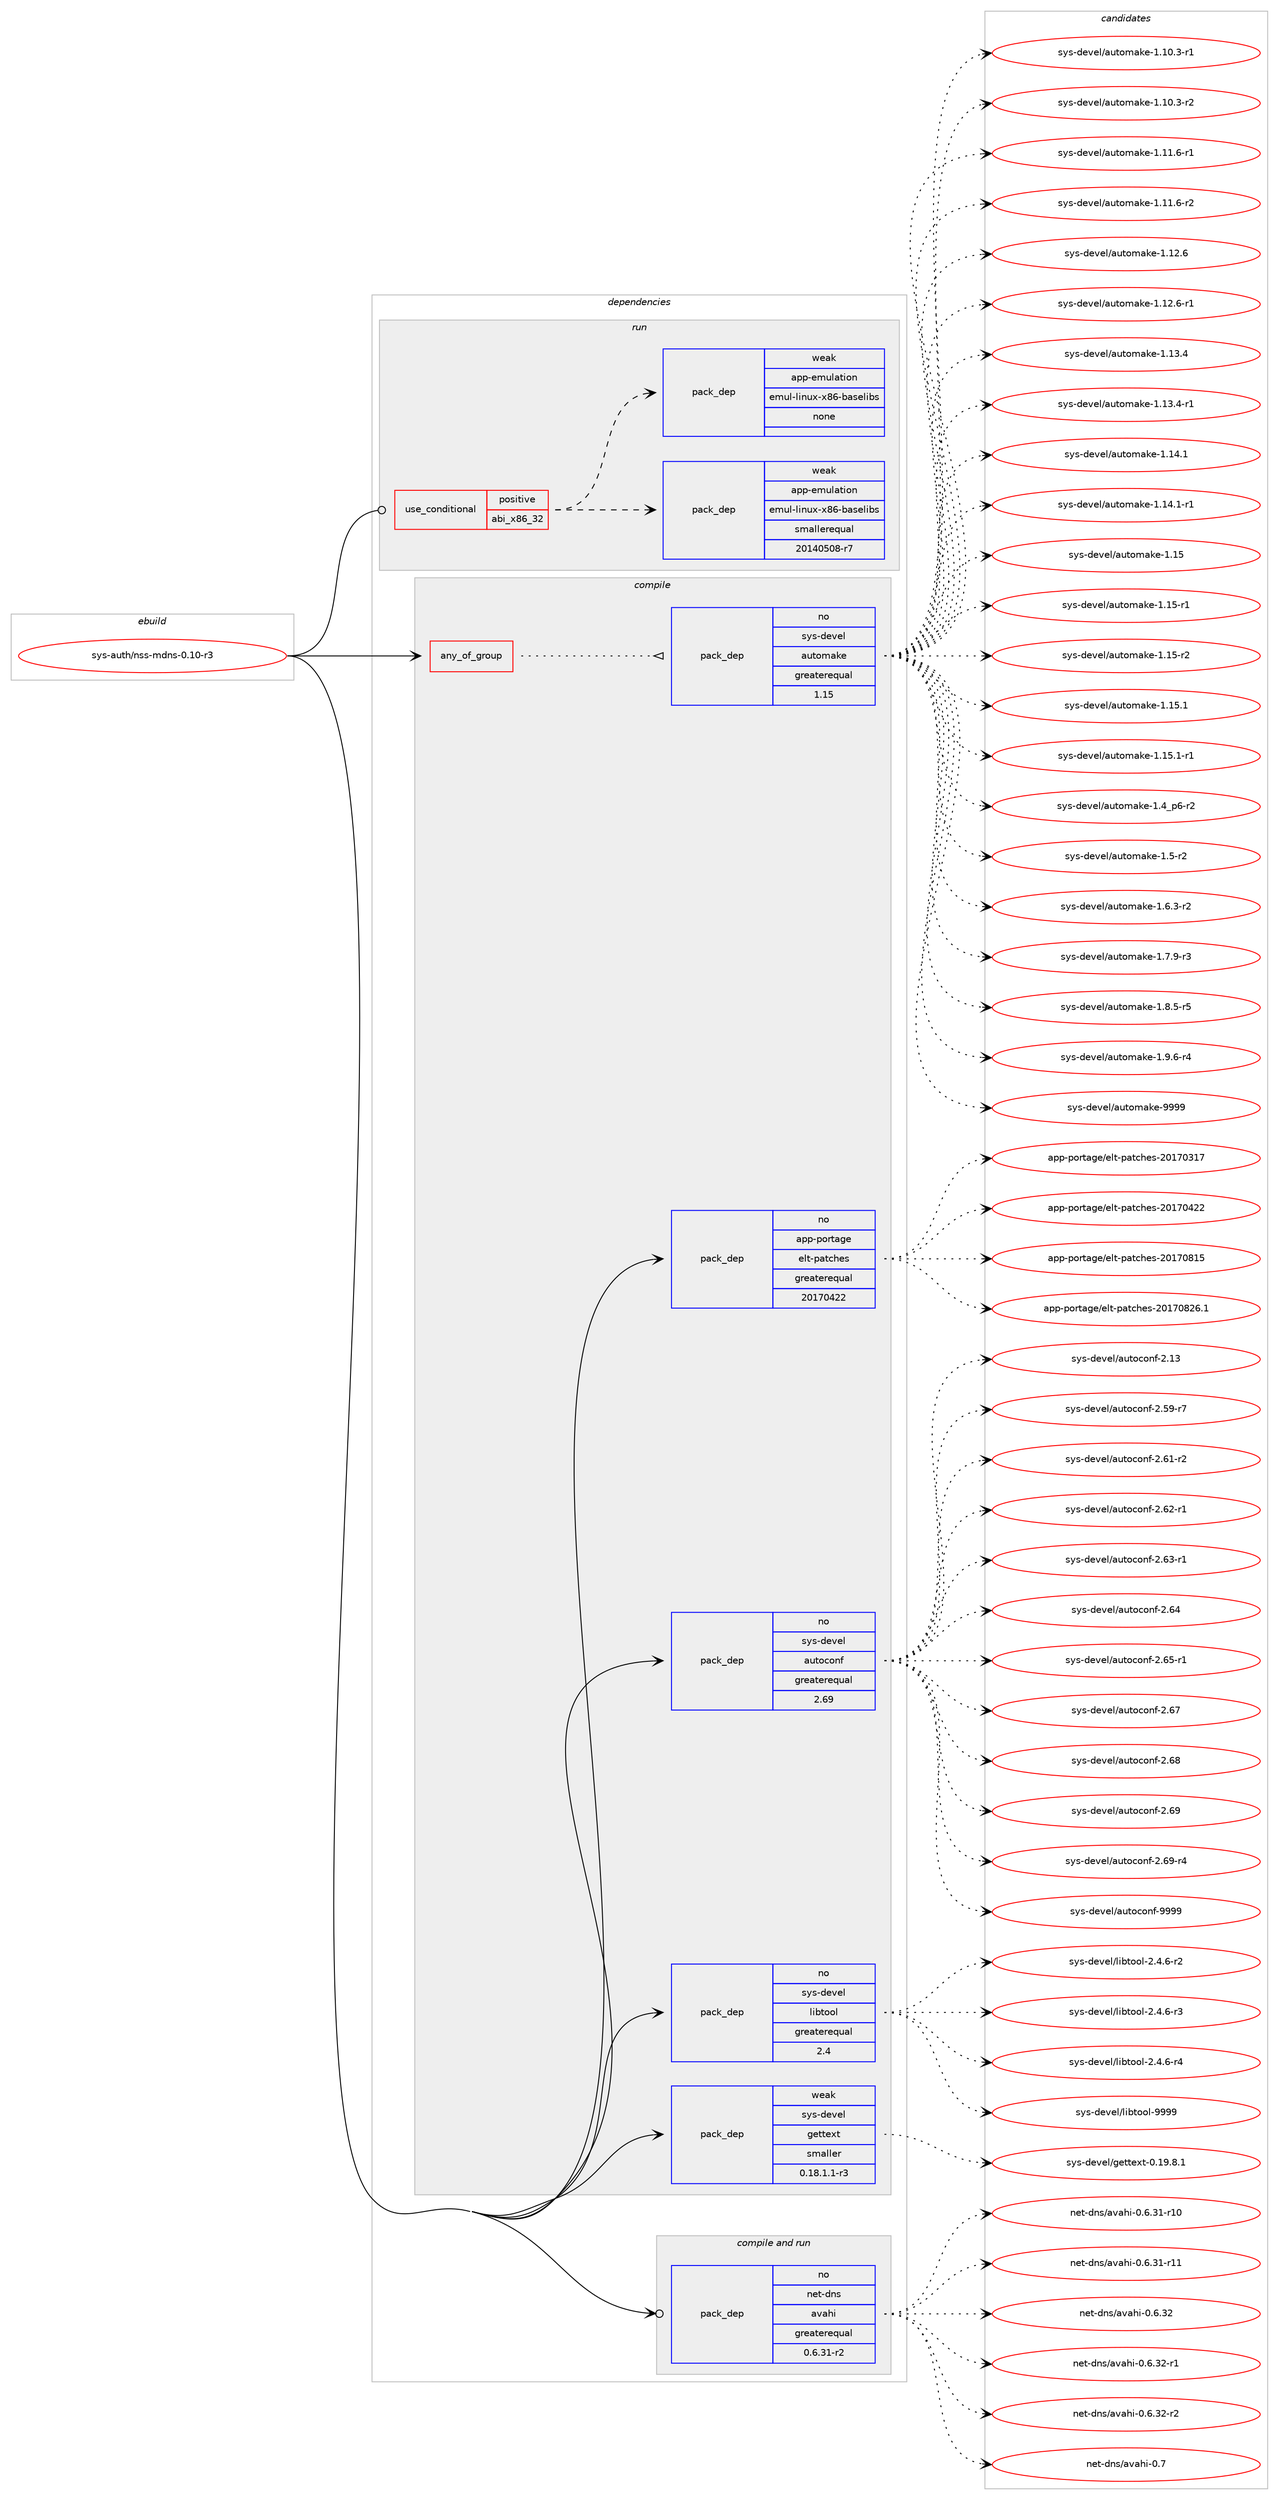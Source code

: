 digraph prolog {

# *************
# Graph options
# *************

newrank=true;
concentrate=true;
compound=true;
graph [rankdir=LR,fontname=Helvetica,fontsize=10,ranksep=1.5];#, ranksep=2.5, nodesep=0.2];
edge  [arrowhead=vee];
node  [fontname=Helvetica,fontsize=10];

# **********
# The ebuild
# **********

subgraph cluster_leftcol {
color=gray;
rank=same;
label=<<i>ebuild</i>>;
id [label="sys-auth/nss-mdns-0.10-r3", color=red, width=4, href="../sys-auth/nss-mdns-0.10-r3.svg"];
}

# ****************
# The dependencies
# ****************

subgraph cluster_midcol {
color=gray;
label=<<i>dependencies</i>>;
subgraph cluster_compile {
fillcolor="#eeeeee";
style=filled;
label=<<i>compile</i>>;
subgraph any7968 {
dependency474869 [label=<<TABLE BORDER="0" CELLBORDER="1" CELLSPACING="0" CELLPADDING="4"><TR><TD CELLPADDING="10">any_of_group</TD></TR></TABLE>>, shape=none, color=red];subgraph pack352217 {
dependency474870 [label=<<TABLE BORDER="0" CELLBORDER="1" CELLSPACING="0" CELLPADDING="4" WIDTH="220"><TR><TD ROWSPAN="6" CELLPADDING="30">pack_dep</TD></TR><TR><TD WIDTH="110">no</TD></TR><TR><TD>sys-devel</TD></TR><TR><TD>automake</TD></TR><TR><TD>greaterequal</TD></TR><TR><TD>1.15</TD></TR></TABLE>>, shape=none, color=blue];
}
dependency474869:e -> dependency474870:w [weight=20,style="dotted",arrowhead="oinv"];
}
id:e -> dependency474869:w [weight=20,style="solid",arrowhead="vee"];
subgraph pack352218 {
dependency474871 [label=<<TABLE BORDER="0" CELLBORDER="1" CELLSPACING="0" CELLPADDING="4" WIDTH="220"><TR><TD ROWSPAN="6" CELLPADDING="30">pack_dep</TD></TR><TR><TD WIDTH="110">no</TD></TR><TR><TD>app-portage</TD></TR><TR><TD>elt-patches</TD></TR><TR><TD>greaterequal</TD></TR><TR><TD>20170422</TD></TR></TABLE>>, shape=none, color=blue];
}
id:e -> dependency474871:w [weight=20,style="solid",arrowhead="vee"];
subgraph pack352219 {
dependency474872 [label=<<TABLE BORDER="0" CELLBORDER="1" CELLSPACING="0" CELLPADDING="4" WIDTH="220"><TR><TD ROWSPAN="6" CELLPADDING="30">pack_dep</TD></TR><TR><TD WIDTH="110">no</TD></TR><TR><TD>sys-devel</TD></TR><TR><TD>autoconf</TD></TR><TR><TD>greaterequal</TD></TR><TR><TD>2.69</TD></TR></TABLE>>, shape=none, color=blue];
}
id:e -> dependency474872:w [weight=20,style="solid",arrowhead="vee"];
subgraph pack352220 {
dependency474873 [label=<<TABLE BORDER="0" CELLBORDER="1" CELLSPACING="0" CELLPADDING="4" WIDTH="220"><TR><TD ROWSPAN="6" CELLPADDING="30">pack_dep</TD></TR><TR><TD WIDTH="110">no</TD></TR><TR><TD>sys-devel</TD></TR><TR><TD>libtool</TD></TR><TR><TD>greaterequal</TD></TR><TR><TD>2.4</TD></TR></TABLE>>, shape=none, color=blue];
}
id:e -> dependency474873:w [weight=20,style="solid",arrowhead="vee"];
subgraph pack352221 {
dependency474874 [label=<<TABLE BORDER="0" CELLBORDER="1" CELLSPACING="0" CELLPADDING="4" WIDTH="220"><TR><TD ROWSPAN="6" CELLPADDING="30">pack_dep</TD></TR><TR><TD WIDTH="110">weak</TD></TR><TR><TD>sys-devel</TD></TR><TR><TD>gettext</TD></TR><TR><TD>smaller</TD></TR><TR><TD>0.18.1.1-r3</TD></TR></TABLE>>, shape=none, color=blue];
}
id:e -> dependency474874:w [weight=20,style="solid",arrowhead="vee"];
}
subgraph cluster_compileandrun {
fillcolor="#eeeeee";
style=filled;
label=<<i>compile and run</i>>;
subgraph pack352222 {
dependency474875 [label=<<TABLE BORDER="0" CELLBORDER="1" CELLSPACING="0" CELLPADDING="4" WIDTH="220"><TR><TD ROWSPAN="6" CELLPADDING="30">pack_dep</TD></TR><TR><TD WIDTH="110">no</TD></TR><TR><TD>net-dns</TD></TR><TR><TD>avahi</TD></TR><TR><TD>greaterequal</TD></TR><TR><TD>0.6.31-r2</TD></TR></TABLE>>, shape=none, color=blue];
}
id:e -> dependency474875:w [weight=20,style="solid",arrowhead="odotvee"];
}
subgraph cluster_run {
fillcolor="#eeeeee";
style=filled;
label=<<i>run</i>>;
subgraph cond114414 {
dependency474876 [label=<<TABLE BORDER="0" CELLBORDER="1" CELLSPACING="0" CELLPADDING="4"><TR><TD ROWSPAN="3" CELLPADDING="10">use_conditional</TD></TR><TR><TD>positive</TD></TR><TR><TD>abi_x86_32</TD></TR></TABLE>>, shape=none, color=red];
subgraph pack352223 {
dependency474877 [label=<<TABLE BORDER="0" CELLBORDER="1" CELLSPACING="0" CELLPADDING="4" WIDTH="220"><TR><TD ROWSPAN="6" CELLPADDING="30">pack_dep</TD></TR><TR><TD WIDTH="110">weak</TD></TR><TR><TD>app-emulation</TD></TR><TR><TD>emul-linux-x86-baselibs</TD></TR><TR><TD>smallerequal</TD></TR><TR><TD>20140508-r7</TD></TR></TABLE>>, shape=none, color=blue];
}
dependency474876:e -> dependency474877:w [weight=20,style="dashed",arrowhead="vee"];
subgraph pack352224 {
dependency474878 [label=<<TABLE BORDER="0" CELLBORDER="1" CELLSPACING="0" CELLPADDING="4" WIDTH="220"><TR><TD ROWSPAN="6" CELLPADDING="30">pack_dep</TD></TR><TR><TD WIDTH="110">weak</TD></TR><TR><TD>app-emulation</TD></TR><TR><TD>emul-linux-x86-baselibs</TD></TR><TR><TD>none</TD></TR><TR><TD></TD></TR></TABLE>>, shape=none, color=blue];
}
dependency474876:e -> dependency474878:w [weight=20,style="dashed",arrowhead="vee"];
}
id:e -> dependency474876:w [weight=20,style="solid",arrowhead="odot"];
}
}

# **************
# The candidates
# **************

subgraph cluster_choices {
rank=same;
color=gray;
label=<<i>candidates</i>>;

subgraph choice352217 {
color=black;
nodesep=1;
choice11512111545100101118101108479711711611110997107101454946494846514511449 [label="sys-devel/automake-1.10.3-r1", color=red, width=4,href="../sys-devel/automake-1.10.3-r1.svg"];
choice11512111545100101118101108479711711611110997107101454946494846514511450 [label="sys-devel/automake-1.10.3-r2", color=red, width=4,href="../sys-devel/automake-1.10.3-r2.svg"];
choice11512111545100101118101108479711711611110997107101454946494946544511449 [label="sys-devel/automake-1.11.6-r1", color=red, width=4,href="../sys-devel/automake-1.11.6-r1.svg"];
choice11512111545100101118101108479711711611110997107101454946494946544511450 [label="sys-devel/automake-1.11.6-r2", color=red, width=4,href="../sys-devel/automake-1.11.6-r2.svg"];
choice1151211154510010111810110847971171161111099710710145494649504654 [label="sys-devel/automake-1.12.6", color=red, width=4,href="../sys-devel/automake-1.12.6.svg"];
choice11512111545100101118101108479711711611110997107101454946495046544511449 [label="sys-devel/automake-1.12.6-r1", color=red, width=4,href="../sys-devel/automake-1.12.6-r1.svg"];
choice1151211154510010111810110847971171161111099710710145494649514652 [label="sys-devel/automake-1.13.4", color=red, width=4,href="../sys-devel/automake-1.13.4.svg"];
choice11512111545100101118101108479711711611110997107101454946495146524511449 [label="sys-devel/automake-1.13.4-r1", color=red, width=4,href="../sys-devel/automake-1.13.4-r1.svg"];
choice1151211154510010111810110847971171161111099710710145494649524649 [label="sys-devel/automake-1.14.1", color=red, width=4,href="../sys-devel/automake-1.14.1.svg"];
choice11512111545100101118101108479711711611110997107101454946495246494511449 [label="sys-devel/automake-1.14.1-r1", color=red, width=4,href="../sys-devel/automake-1.14.1-r1.svg"];
choice115121115451001011181011084797117116111109971071014549464953 [label="sys-devel/automake-1.15", color=red, width=4,href="../sys-devel/automake-1.15.svg"];
choice1151211154510010111810110847971171161111099710710145494649534511449 [label="sys-devel/automake-1.15-r1", color=red, width=4,href="../sys-devel/automake-1.15-r1.svg"];
choice1151211154510010111810110847971171161111099710710145494649534511450 [label="sys-devel/automake-1.15-r2", color=red, width=4,href="../sys-devel/automake-1.15-r2.svg"];
choice1151211154510010111810110847971171161111099710710145494649534649 [label="sys-devel/automake-1.15.1", color=red, width=4,href="../sys-devel/automake-1.15.1.svg"];
choice11512111545100101118101108479711711611110997107101454946495346494511449 [label="sys-devel/automake-1.15.1-r1", color=red, width=4,href="../sys-devel/automake-1.15.1-r1.svg"];
choice115121115451001011181011084797117116111109971071014549465295112544511450 [label="sys-devel/automake-1.4_p6-r2", color=red, width=4,href="../sys-devel/automake-1.4_p6-r2.svg"];
choice11512111545100101118101108479711711611110997107101454946534511450 [label="sys-devel/automake-1.5-r2", color=red, width=4,href="../sys-devel/automake-1.5-r2.svg"];
choice115121115451001011181011084797117116111109971071014549465446514511450 [label="sys-devel/automake-1.6.3-r2", color=red, width=4,href="../sys-devel/automake-1.6.3-r2.svg"];
choice115121115451001011181011084797117116111109971071014549465546574511451 [label="sys-devel/automake-1.7.9-r3", color=red, width=4,href="../sys-devel/automake-1.7.9-r3.svg"];
choice115121115451001011181011084797117116111109971071014549465646534511453 [label="sys-devel/automake-1.8.5-r5", color=red, width=4,href="../sys-devel/automake-1.8.5-r5.svg"];
choice115121115451001011181011084797117116111109971071014549465746544511452 [label="sys-devel/automake-1.9.6-r4", color=red, width=4,href="../sys-devel/automake-1.9.6-r4.svg"];
choice115121115451001011181011084797117116111109971071014557575757 [label="sys-devel/automake-9999", color=red, width=4,href="../sys-devel/automake-9999.svg"];
dependency474870:e -> choice11512111545100101118101108479711711611110997107101454946494846514511449:w [style=dotted,weight="100"];
dependency474870:e -> choice11512111545100101118101108479711711611110997107101454946494846514511450:w [style=dotted,weight="100"];
dependency474870:e -> choice11512111545100101118101108479711711611110997107101454946494946544511449:w [style=dotted,weight="100"];
dependency474870:e -> choice11512111545100101118101108479711711611110997107101454946494946544511450:w [style=dotted,weight="100"];
dependency474870:e -> choice1151211154510010111810110847971171161111099710710145494649504654:w [style=dotted,weight="100"];
dependency474870:e -> choice11512111545100101118101108479711711611110997107101454946495046544511449:w [style=dotted,weight="100"];
dependency474870:e -> choice1151211154510010111810110847971171161111099710710145494649514652:w [style=dotted,weight="100"];
dependency474870:e -> choice11512111545100101118101108479711711611110997107101454946495146524511449:w [style=dotted,weight="100"];
dependency474870:e -> choice1151211154510010111810110847971171161111099710710145494649524649:w [style=dotted,weight="100"];
dependency474870:e -> choice11512111545100101118101108479711711611110997107101454946495246494511449:w [style=dotted,weight="100"];
dependency474870:e -> choice115121115451001011181011084797117116111109971071014549464953:w [style=dotted,weight="100"];
dependency474870:e -> choice1151211154510010111810110847971171161111099710710145494649534511449:w [style=dotted,weight="100"];
dependency474870:e -> choice1151211154510010111810110847971171161111099710710145494649534511450:w [style=dotted,weight="100"];
dependency474870:e -> choice1151211154510010111810110847971171161111099710710145494649534649:w [style=dotted,weight="100"];
dependency474870:e -> choice11512111545100101118101108479711711611110997107101454946495346494511449:w [style=dotted,weight="100"];
dependency474870:e -> choice115121115451001011181011084797117116111109971071014549465295112544511450:w [style=dotted,weight="100"];
dependency474870:e -> choice11512111545100101118101108479711711611110997107101454946534511450:w [style=dotted,weight="100"];
dependency474870:e -> choice115121115451001011181011084797117116111109971071014549465446514511450:w [style=dotted,weight="100"];
dependency474870:e -> choice115121115451001011181011084797117116111109971071014549465546574511451:w [style=dotted,weight="100"];
dependency474870:e -> choice115121115451001011181011084797117116111109971071014549465646534511453:w [style=dotted,weight="100"];
dependency474870:e -> choice115121115451001011181011084797117116111109971071014549465746544511452:w [style=dotted,weight="100"];
dependency474870:e -> choice115121115451001011181011084797117116111109971071014557575757:w [style=dotted,weight="100"];
}
subgraph choice352218 {
color=black;
nodesep=1;
choice97112112451121111141169710310147101108116451129711699104101115455048495548514955 [label="app-portage/elt-patches-20170317", color=red, width=4,href="../app-portage/elt-patches-20170317.svg"];
choice97112112451121111141169710310147101108116451129711699104101115455048495548525050 [label="app-portage/elt-patches-20170422", color=red, width=4,href="../app-portage/elt-patches-20170422.svg"];
choice97112112451121111141169710310147101108116451129711699104101115455048495548564953 [label="app-portage/elt-patches-20170815", color=red, width=4,href="../app-portage/elt-patches-20170815.svg"];
choice971121124511211111411697103101471011081164511297116991041011154550484955485650544649 [label="app-portage/elt-patches-20170826.1", color=red, width=4,href="../app-portage/elt-patches-20170826.1.svg"];
dependency474871:e -> choice97112112451121111141169710310147101108116451129711699104101115455048495548514955:w [style=dotted,weight="100"];
dependency474871:e -> choice97112112451121111141169710310147101108116451129711699104101115455048495548525050:w [style=dotted,weight="100"];
dependency474871:e -> choice97112112451121111141169710310147101108116451129711699104101115455048495548564953:w [style=dotted,weight="100"];
dependency474871:e -> choice971121124511211111411697103101471011081164511297116991041011154550484955485650544649:w [style=dotted,weight="100"];
}
subgraph choice352219 {
color=black;
nodesep=1;
choice115121115451001011181011084797117116111991111101024550464951 [label="sys-devel/autoconf-2.13", color=red, width=4,href="../sys-devel/autoconf-2.13.svg"];
choice1151211154510010111810110847971171161119911111010245504653574511455 [label="sys-devel/autoconf-2.59-r7", color=red, width=4,href="../sys-devel/autoconf-2.59-r7.svg"];
choice1151211154510010111810110847971171161119911111010245504654494511450 [label="sys-devel/autoconf-2.61-r2", color=red, width=4,href="../sys-devel/autoconf-2.61-r2.svg"];
choice1151211154510010111810110847971171161119911111010245504654504511449 [label="sys-devel/autoconf-2.62-r1", color=red, width=4,href="../sys-devel/autoconf-2.62-r1.svg"];
choice1151211154510010111810110847971171161119911111010245504654514511449 [label="sys-devel/autoconf-2.63-r1", color=red, width=4,href="../sys-devel/autoconf-2.63-r1.svg"];
choice115121115451001011181011084797117116111991111101024550465452 [label="sys-devel/autoconf-2.64", color=red, width=4,href="../sys-devel/autoconf-2.64.svg"];
choice1151211154510010111810110847971171161119911111010245504654534511449 [label="sys-devel/autoconf-2.65-r1", color=red, width=4,href="../sys-devel/autoconf-2.65-r1.svg"];
choice115121115451001011181011084797117116111991111101024550465455 [label="sys-devel/autoconf-2.67", color=red, width=4,href="../sys-devel/autoconf-2.67.svg"];
choice115121115451001011181011084797117116111991111101024550465456 [label="sys-devel/autoconf-2.68", color=red, width=4,href="../sys-devel/autoconf-2.68.svg"];
choice115121115451001011181011084797117116111991111101024550465457 [label="sys-devel/autoconf-2.69", color=red, width=4,href="../sys-devel/autoconf-2.69.svg"];
choice1151211154510010111810110847971171161119911111010245504654574511452 [label="sys-devel/autoconf-2.69-r4", color=red, width=4,href="../sys-devel/autoconf-2.69-r4.svg"];
choice115121115451001011181011084797117116111991111101024557575757 [label="sys-devel/autoconf-9999", color=red, width=4,href="../sys-devel/autoconf-9999.svg"];
dependency474872:e -> choice115121115451001011181011084797117116111991111101024550464951:w [style=dotted,weight="100"];
dependency474872:e -> choice1151211154510010111810110847971171161119911111010245504653574511455:w [style=dotted,weight="100"];
dependency474872:e -> choice1151211154510010111810110847971171161119911111010245504654494511450:w [style=dotted,weight="100"];
dependency474872:e -> choice1151211154510010111810110847971171161119911111010245504654504511449:w [style=dotted,weight="100"];
dependency474872:e -> choice1151211154510010111810110847971171161119911111010245504654514511449:w [style=dotted,weight="100"];
dependency474872:e -> choice115121115451001011181011084797117116111991111101024550465452:w [style=dotted,weight="100"];
dependency474872:e -> choice1151211154510010111810110847971171161119911111010245504654534511449:w [style=dotted,weight="100"];
dependency474872:e -> choice115121115451001011181011084797117116111991111101024550465455:w [style=dotted,weight="100"];
dependency474872:e -> choice115121115451001011181011084797117116111991111101024550465456:w [style=dotted,weight="100"];
dependency474872:e -> choice115121115451001011181011084797117116111991111101024550465457:w [style=dotted,weight="100"];
dependency474872:e -> choice1151211154510010111810110847971171161119911111010245504654574511452:w [style=dotted,weight="100"];
dependency474872:e -> choice115121115451001011181011084797117116111991111101024557575757:w [style=dotted,weight="100"];
}
subgraph choice352220 {
color=black;
nodesep=1;
choice1151211154510010111810110847108105981161111111084550465246544511450 [label="sys-devel/libtool-2.4.6-r2", color=red, width=4,href="../sys-devel/libtool-2.4.6-r2.svg"];
choice1151211154510010111810110847108105981161111111084550465246544511451 [label="sys-devel/libtool-2.4.6-r3", color=red, width=4,href="../sys-devel/libtool-2.4.6-r3.svg"];
choice1151211154510010111810110847108105981161111111084550465246544511452 [label="sys-devel/libtool-2.4.6-r4", color=red, width=4,href="../sys-devel/libtool-2.4.6-r4.svg"];
choice1151211154510010111810110847108105981161111111084557575757 [label="sys-devel/libtool-9999", color=red, width=4,href="../sys-devel/libtool-9999.svg"];
dependency474873:e -> choice1151211154510010111810110847108105981161111111084550465246544511450:w [style=dotted,weight="100"];
dependency474873:e -> choice1151211154510010111810110847108105981161111111084550465246544511451:w [style=dotted,weight="100"];
dependency474873:e -> choice1151211154510010111810110847108105981161111111084550465246544511452:w [style=dotted,weight="100"];
dependency474873:e -> choice1151211154510010111810110847108105981161111111084557575757:w [style=dotted,weight="100"];
}
subgraph choice352221 {
color=black;
nodesep=1;
choice1151211154510010111810110847103101116116101120116454846495746564649 [label="sys-devel/gettext-0.19.8.1", color=red, width=4,href="../sys-devel/gettext-0.19.8.1.svg"];
dependency474874:e -> choice1151211154510010111810110847103101116116101120116454846495746564649:w [style=dotted,weight="100"];
}
subgraph choice352222 {
color=black;
nodesep=1;
choice1101011164510011011547971189710410545484654465149451144948 [label="net-dns/avahi-0.6.31-r10", color=red, width=4,href="../net-dns/avahi-0.6.31-r10.svg"];
choice1101011164510011011547971189710410545484654465149451144949 [label="net-dns/avahi-0.6.31-r11", color=red, width=4,href="../net-dns/avahi-0.6.31-r11.svg"];
choice1101011164510011011547971189710410545484654465150 [label="net-dns/avahi-0.6.32", color=red, width=4,href="../net-dns/avahi-0.6.32.svg"];
choice11010111645100110115479711897104105454846544651504511449 [label="net-dns/avahi-0.6.32-r1", color=red, width=4,href="../net-dns/avahi-0.6.32-r1.svg"];
choice11010111645100110115479711897104105454846544651504511450 [label="net-dns/avahi-0.6.32-r2", color=red, width=4,href="../net-dns/avahi-0.6.32-r2.svg"];
choice1101011164510011011547971189710410545484655 [label="net-dns/avahi-0.7", color=red, width=4,href="../net-dns/avahi-0.7.svg"];
dependency474875:e -> choice1101011164510011011547971189710410545484654465149451144948:w [style=dotted,weight="100"];
dependency474875:e -> choice1101011164510011011547971189710410545484654465149451144949:w [style=dotted,weight="100"];
dependency474875:e -> choice1101011164510011011547971189710410545484654465150:w [style=dotted,weight="100"];
dependency474875:e -> choice11010111645100110115479711897104105454846544651504511449:w [style=dotted,weight="100"];
dependency474875:e -> choice11010111645100110115479711897104105454846544651504511450:w [style=dotted,weight="100"];
dependency474875:e -> choice1101011164510011011547971189710410545484655:w [style=dotted,weight="100"];
}
subgraph choice352223 {
color=black;
nodesep=1;
}
subgraph choice352224 {
color=black;
nodesep=1;
}
}

}
